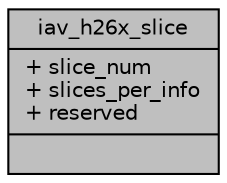 digraph "iav_h26x_slice"
{
 // INTERACTIVE_SVG=YES
 // LATEX_PDF_SIZE
  bgcolor="transparent";
  edge [fontname="Helvetica",fontsize="10",labelfontname="Helvetica",labelfontsize="10"];
  node [fontname="Helvetica",fontsize="10",shape=record];
  Node1 [label="{iav_h26x_slice\n|+ slice_num\l+ slices_per_info\l+ reserved\l|}",height=0.2,width=0.4,color="black", fillcolor="grey75", style="filled", fontcolor="black",tooltip=" "];
}
